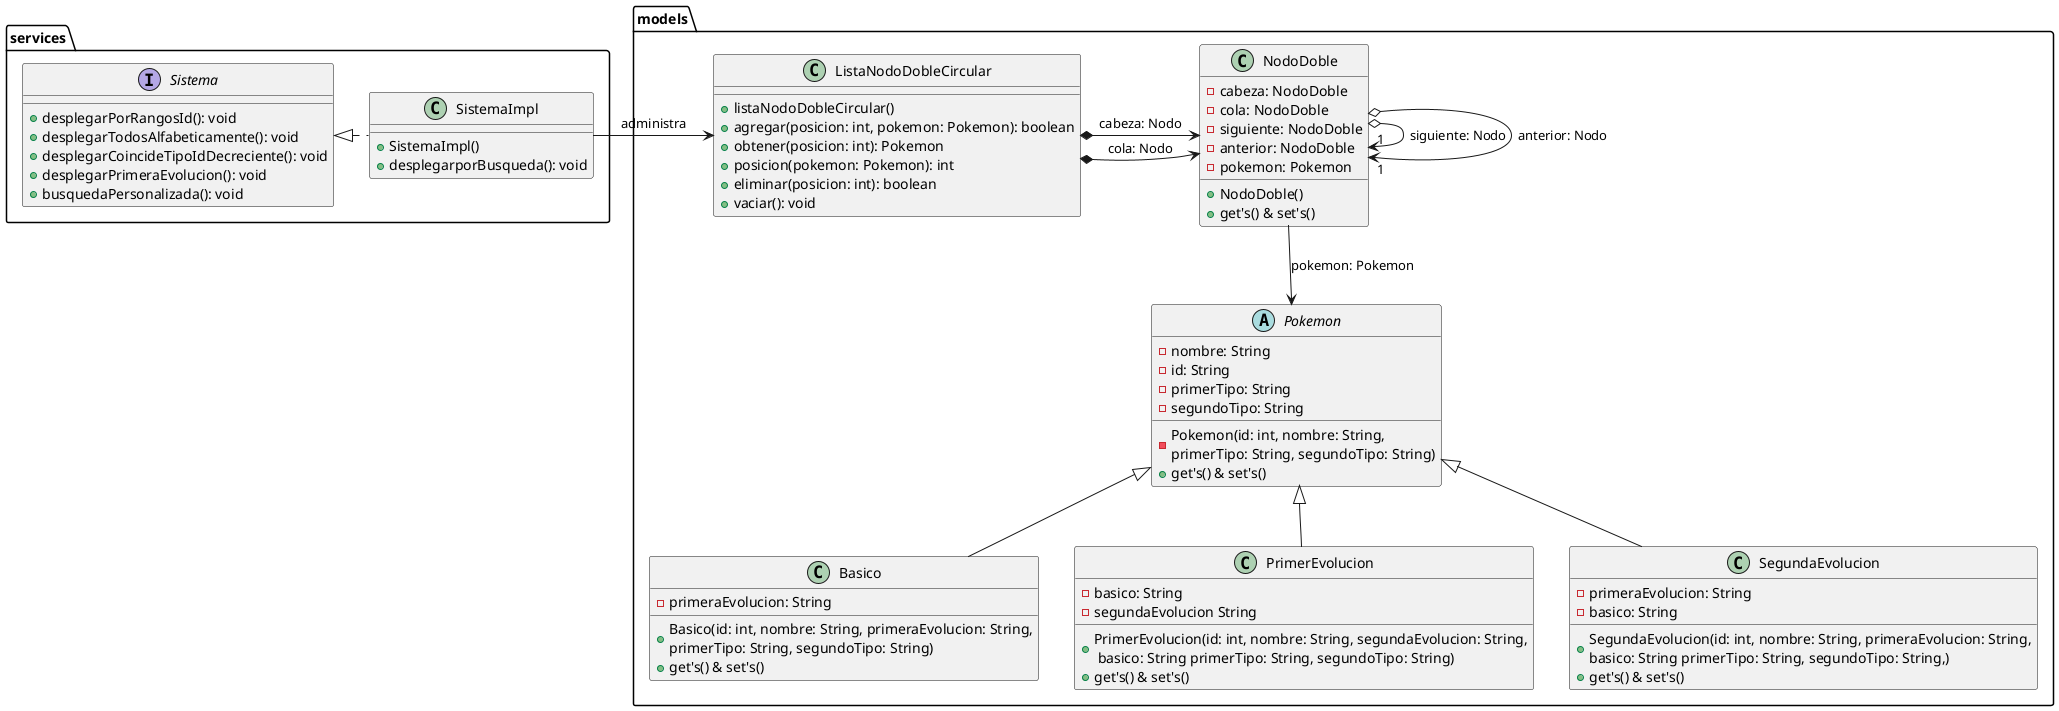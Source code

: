 @startuml
package models {
    abstract class Pokemon {
     - nombre: String
     - id: String
     - primerTipo: String
     - segundoTipo: String
     - Pokemon(id: int, nombre: String, \nprimerTipo: String, segundoTipo: String)
     + get's() & set's()
    }
    class Basico {
     - primeraEvolucion: String
     + Basico(id: int, nombre: String, primeraEvolucion: String,\nprimerTipo: String, segundoTipo: String)
     + get's() & set's()
    }
    class PrimerEvolucion {
     - basico: String
     - segundaEvolucion String
     + PrimerEvolucion(id: int, nombre: String, segundaEvolucion: String,\n basico: String primerTipo: String, segundoTipo: String)
     + get's() & set's()
    }
    class SegundaEvolucion {
     - primeraEvolucion: String
     - basico: String
     + SegundaEvolucion(id: int, nombre: String, primeraEvolucion: String,\nbasico: String primerTipo: String, segundoTipo: String,)
     + get's() & set's()
    }
    class NodoDoble {
     - cabeza: NodoDoble
     - cola: NodoDoble
     - siguiente: NodoDoble
     - anterior: NodoDoble
     - pokemon: Pokemon
     + NodoDoble()
     + get's() & set's()
    }
    class ListaNodoDobleCircular {
     + listaNodoDobleCircular()
     + agregar(posicion: int, pokemon: Pokemon): boolean
     + obtener(posicion: int): Pokemon
     + posicion(pokemon: Pokemon): int
     + eliminar(posicion: int): boolean
     + vaciar(): void
    }
}
package services {
    interface Sistema {
     + desplegarPorRangosId(): void
     + desplegarTodosAlfabeticamente(): void
     + desplegarCoincideTipoIdDecreciente(): void
     + desplegarPrimeraEvolucion(): void
     + busquedaPersonalizada(): void
    }
    class SistemaImpl {
     + SistemaImpl()
     + desplegarporBusqueda(): void
    }
}

SistemaImpl .left|> Sistema
SistemaImpl -right> ListaNodoDobleCircular: administra
ListaNodoDobleCircular *-right-> NodoDoble : cabeza: Nodo
ListaNodoDobleCircular *-right-> NodoDoble : cola: Nodo
NodoDoble o-> "1"NodoDoble : siguiente: Nodo
NodoDoble o-> "1"NodoDoble : anterior: Nodo
Basico -up-|> Pokemon
PrimerEvolucion -up-|> Pokemon
SegundaEvolucion -up-|> Pokemon


NodoDoble -down-> Pokemon : pokemon: Pokemon

@enduml